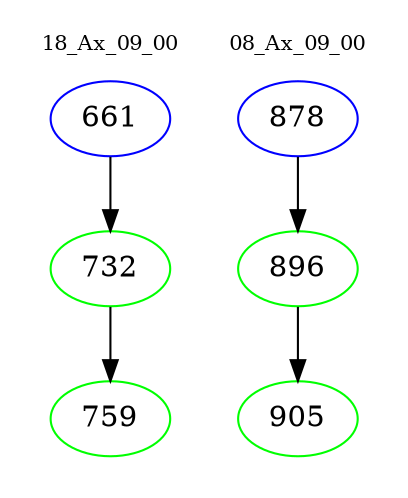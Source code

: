 digraph{
subgraph cluster_0 {
color = white
label = "18_Ax_09_00";
fontsize=10;
T0_661 [label="661", color="blue"]
T0_661 -> T0_732 [color="black"]
T0_732 [label="732", color="green"]
T0_732 -> T0_759 [color="black"]
T0_759 [label="759", color="green"]
}
subgraph cluster_1 {
color = white
label = "08_Ax_09_00";
fontsize=10;
T1_878 [label="878", color="blue"]
T1_878 -> T1_896 [color="black"]
T1_896 [label="896", color="green"]
T1_896 -> T1_905 [color="black"]
T1_905 [label="905", color="green"]
}
}
